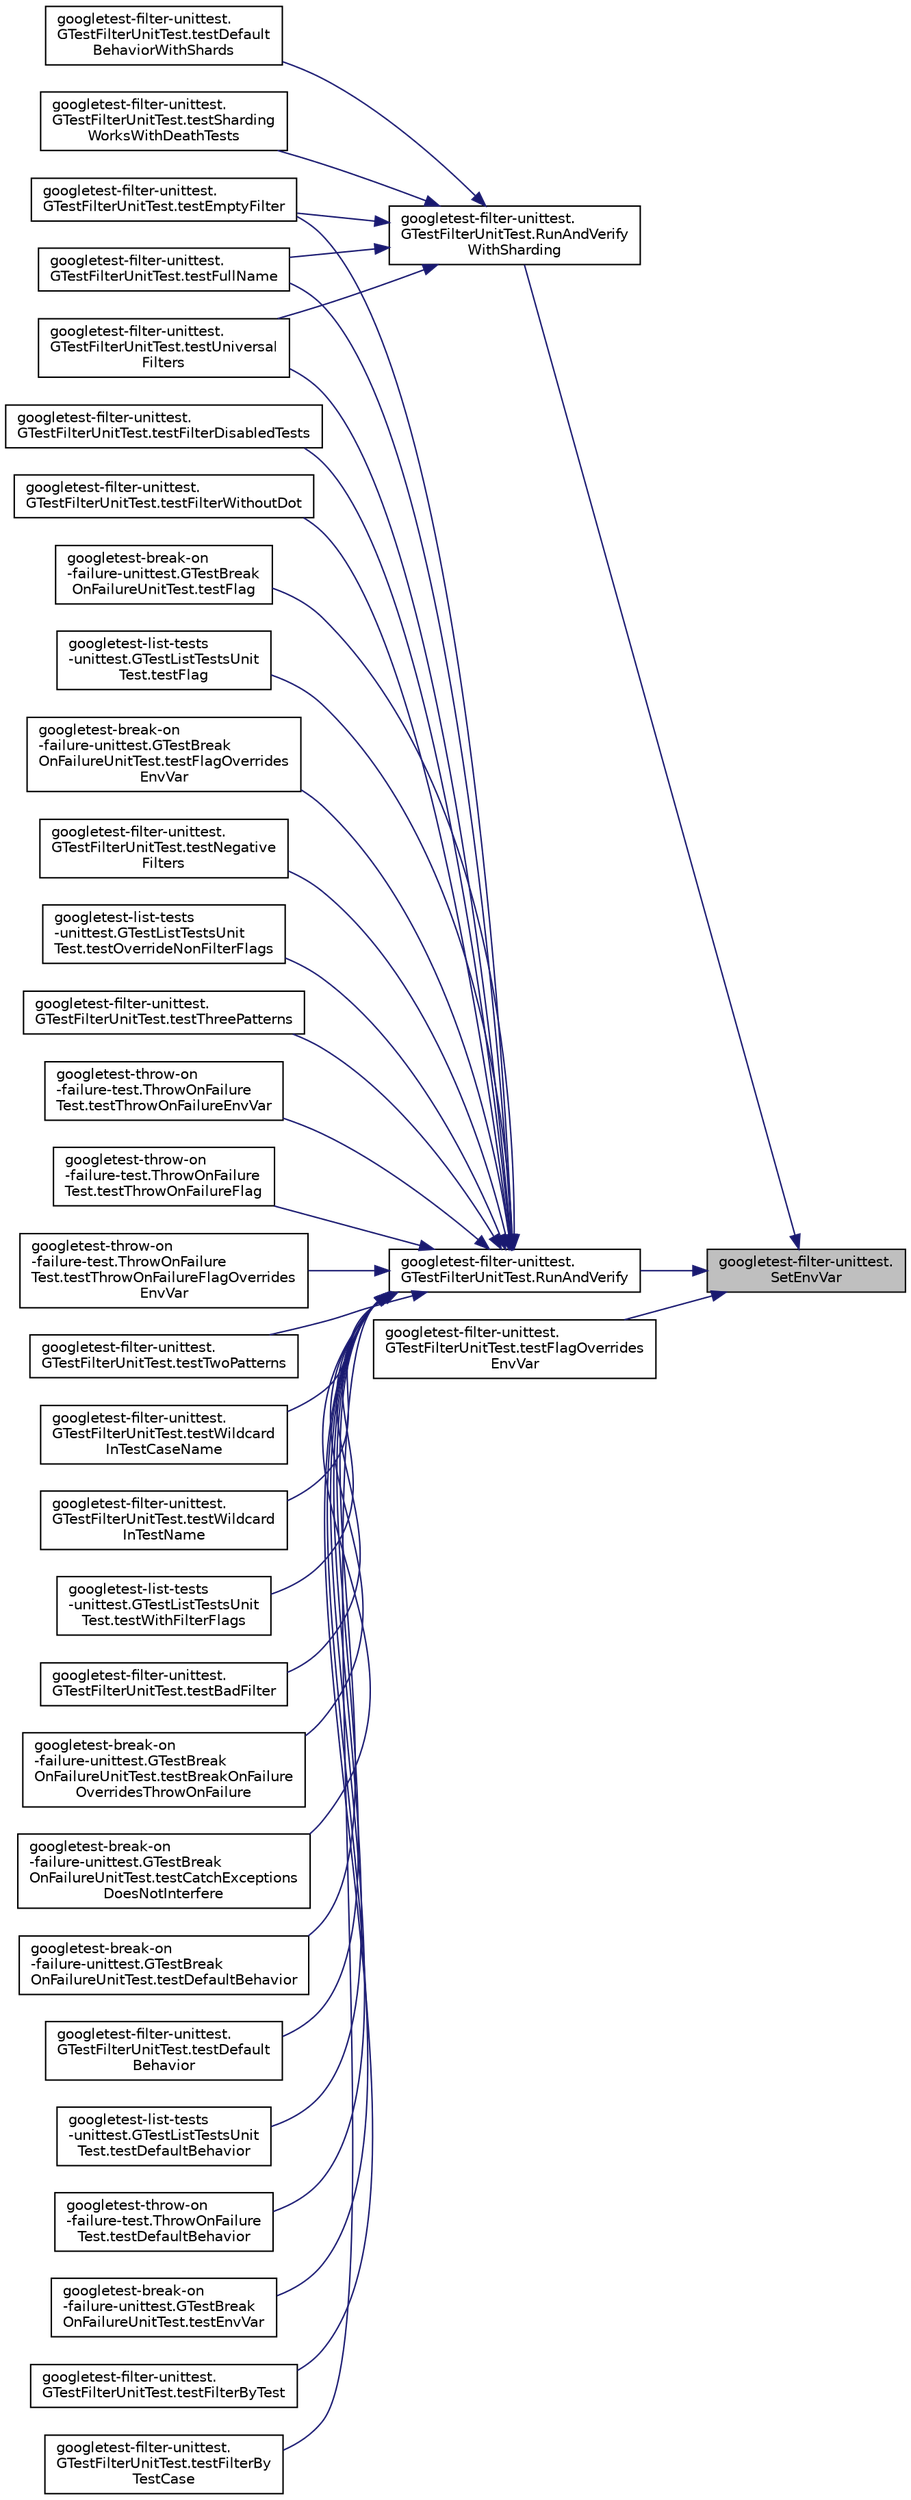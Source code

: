 digraph "googletest-filter-unittest.SetEnvVar"
{
 // LATEX_PDF_SIZE
  bgcolor="transparent";
  edge [fontname="Helvetica",fontsize="10",labelfontname="Helvetica",labelfontsize="10"];
  node [fontname="Helvetica",fontsize="10",shape=record];
  rankdir="RL";
  Node1 [label="googletest-filter-unittest.\lSetEnvVar",height=0.2,width=0.4,color="black", fillcolor="grey75", style="filled", fontcolor="black",tooltip=" "];
  Node1 -> Node2 [dir="back",color="midnightblue",fontsize="10",style="solid",fontname="Helvetica"];
  Node2 [label="googletest-filter-unittest.\lGTestFilterUnitTest.RunAndVerify",height=0.2,width=0.4,color="black",URL="$classgoogletest-filter-unittest_1_1GTestFilterUnitTest.html#af70e720e3178314cb7ffb4268594ef2b",tooltip=" "];
  Node2 -> Node3 [dir="back",color="midnightblue",fontsize="10",style="solid",fontname="Helvetica"];
  Node3 [label="googletest-filter-unittest.\lGTestFilterUnitTest.testBadFilter",height=0.2,width=0.4,color="black",URL="$classgoogletest-filter-unittest_1_1GTestFilterUnitTest.html#a06eb05518484509b13dc139aafd610ce",tooltip=" "];
  Node2 -> Node4 [dir="back",color="midnightblue",fontsize="10",style="solid",fontname="Helvetica"];
  Node4 [label="googletest-break-on\l-failure-unittest.GTestBreak\lOnFailureUnitTest.testBreakOnFailure\lOverridesThrowOnFailure",height=0.2,width=0.4,color="black",URL="$classgoogletest-break-on-failure-unittest_1_1GTestBreakOnFailureUnitTest.html#a75a96ff28298ed6901203f52684331b8",tooltip=" "];
  Node2 -> Node5 [dir="back",color="midnightblue",fontsize="10",style="solid",fontname="Helvetica"];
  Node5 [label="googletest-break-on\l-failure-unittest.GTestBreak\lOnFailureUnitTest.testCatchExceptions\lDoesNotInterfere",height=0.2,width=0.4,color="black",URL="$classgoogletest-break-on-failure-unittest_1_1GTestBreakOnFailureUnitTest.html#afe31b01f820ac3d69465db8c69490c2d",tooltip=" "];
  Node2 -> Node6 [dir="back",color="midnightblue",fontsize="10",style="solid",fontname="Helvetica"];
  Node6 [label="googletest-break-on\l-failure-unittest.GTestBreak\lOnFailureUnitTest.testDefaultBehavior",height=0.2,width=0.4,color="black",URL="$classgoogletest-break-on-failure-unittest_1_1GTestBreakOnFailureUnitTest.html#a68448a786ffe492e830d82ee1a22742e",tooltip=" "];
  Node2 -> Node7 [dir="back",color="midnightblue",fontsize="10",style="solid",fontname="Helvetica"];
  Node7 [label="googletest-filter-unittest.\lGTestFilterUnitTest.testDefault\lBehavior",height=0.2,width=0.4,color="black",URL="$classgoogletest-filter-unittest_1_1GTestFilterUnitTest.html#aeef08240778b82270e432ce3ab1186eb",tooltip=" "];
  Node2 -> Node8 [dir="back",color="midnightblue",fontsize="10",style="solid",fontname="Helvetica"];
  Node8 [label="googletest-list-tests\l-unittest.GTestListTestsUnit\lTest.testDefaultBehavior",height=0.2,width=0.4,color="black",URL="$classgoogletest-list-tests-unittest_1_1GTestListTestsUnitTest.html#aacba8c9eaef1b649ba40ede17218d0f1",tooltip=" "];
  Node2 -> Node9 [dir="back",color="midnightblue",fontsize="10",style="solid",fontname="Helvetica"];
  Node9 [label="googletest-throw-on\l-failure-test.ThrowOnFailure\lTest.testDefaultBehavior",height=0.2,width=0.4,color="black",URL="$classgoogletest-throw-on-failure-test_1_1ThrowOnFailureTest.html#a55494f56e9674d086077e82583e8f823",tooltip=" "];
  Node2 -> Node10 [dir="back",color="midnightblue",fontsize="10",style="solid",fontname="Helvetica"];
  Node10 [label="googletest-filter-unittest.\lGTestFilterUnitTest.testEmptyFilter",height=0.2,width=0.4,color="black",URL="$classgoogletest-filter-unittest_1_1GTestFilterUnitTest.html#aeaa447047f82973a4ef02e20d5cb2d19",tooltip=" "];
  Node2 -> Node11 [dir="back",color="midnightblue",fontsize="10",style="solid",fontname="Helvetica"];
  Node11 [label="googletest-break-on\l-failure-unittest.GTestBreak\lOnFailureUnitTest.testEnvVar",height=0.2,width=0.4,color="black",URL="$classgoogletest-break-on-failure-unittest_1_1GTestBreakOnFailureUnitTest.html#a8981e95089e39d0c06fe0dd02dcb9bb7",tooltip=" "];
  Node2 -> Node12 [dir="back",color="midnightblue",fontsize="10",style="solid",fontname="Helvetica"];
  Node12 [label="googletest-filter-unittest.\lGTestFilterUnitTest.testFilterByTest",height=0.2,width=0.4,color="black",URL="$classgoogletest-filter-unittest_1_1GTestFilterUnitTest.html#a5665345aa2e94412fd65b19bc5077342",tooltip=" "];
  Node2 -> Node13 [dir="back",color="midnightblue",fontsize="10",style="solid",fontname="Helvetica"];
  Node13 [label="googletest-filter-unittest.\lGTestFilterUnitTest.testFilterBy\lTestCase",height=0.2,width=0.4,color="black",URL="$classgoogletest-filter-unittest_1_1GTestFilterUnitTest.html#ac67334a27bf7aaf4d817d41e6bcd4469",tooltip=" "];
  Node2 -> Node14 [dir="back",color="midnightblue",fontsize="10",style="solid",fontname="Helvetica"];
  Node14 [label="googletest-filter-unittest.\lGTestFilterUnitTest.testFilterDisabledTests",height=0.2,width=0.4,color="black",URL="$classgoogletest-filter-unittest_1_1GTestFilterUnitTest.html#ada479753ed1c6007647252922f713ffc",tooltip=" "];
  Node2 -> Node15 [dir="back",color="midnightblue",fontsize="10",style="solid",fontname="Helvetica"];
  Node15 [label="googletest-filter-unittest.\lGTestFilterUnitTest.testFilterWithoutDot",height=0.2,width=0.4,color="black",URL="$classgoogletest-filter-unittest_1_1GTestFilterUnitTest.html#a3a7d87e91ab92004b55affc8a0f76305",tooltip=" "];
  Node2 -> Node16 [dir="back",color="midnightblue",fontsize="10",style="solid",fontname="Helvetica"];
  Node16 [label="googletest-break-on\l-failure-unittest.GTestBreak\lOnFailureUnitTest.testFlag",height=0.2,width=0.4,color="black",URL="$classgoogletest-break-on-failure-unittest_1_1GTestBreakOnFailureUnitTest.html#abb611980cd810b5d79e39c5973858a49",tooltip=" "];
  Node2 -> Node17 [dir="back",color="midnightblue",fontsize="10",style="solid",fontname="Helvetica"];
  Node17 [label="googletest-list-tests\l-unittest.GTestListTestsUnit\lTest.testFlag",height=0.2,width=0.4,color="black",URL="$classgoogletest-list-tests-unittest_1_1GTestListTestsUnitTest.html#a8f5b423963d862456348a8903ccdfade",tooltip=" "];
  Node2 -> Node18 [dir="back",color="midnightblue",fontsize="10",style="solid",fontname="Helvetica"];
  Node18 [label="googletest-break-on\l-failure-unittest.GTestBreak\lOnFailureUnitTest.testFlagOverrides\lEnvVar",height=0.2,width=0.4,color="black",URL="$classgoogletest-break-on-failure-unittest_1_1GTestBreakOnFailureUnitTest.html#ae6586983cbfbe7b25a5c406814148621",tooltip=" "];
  Node2 -> Node19 [dir="back",color="midnightblue",fontsize="10",style="solid",fontname="Helvetica"];
  Node19 [label="googletest-filter-unittest.\lGTestFilterUnitTest.testFullName",height=0.2,width=0.4,color="black",URL="$classgoogletest-filter-unittest_1_1GTestFilterUnitTest.html#a2fb67be78a3c92dcbae64479b220fe0f",tooltip=" "];
  Node2 -> Node20 [dir="back",color="midnightblue",fontsize="10",style="solid",fontname="Helvetica"];
  Node20 [label="googletest-filter-unittest.\lGTestFilterUnitTest.testNegative\lFilters",height=0.2,width=0.4,color="black",URL="$classgoogletest-filter-unittest_1_1GTestFilterUnitTest.html#a8484038c90290d2a4a50a3ab3601436e",tooltip=" "];
  Node2 -> Node21 [dir="back",color="midnightblue",fontsize="10",style="solid",fontname="Helvetica"];
  Node21 [label="googletest-list-tests\l-unittest.GTestListTestsUnit\lTest.testOverrideNonFilterFlags",height=0.2,width=0.4,color="black",URL="$classgoogletest-list-tests-unittest_1_1GTestListTestsUnitTest.html#a961396c3c2b8d22f6491beb5348594aa",tooltip=" "];
  Node2 -> Node22 [dir="back",color="midnightblue",fontsize="10",style="solid",fontname="Helvetica"];
  Node22 [label="googletest-filter-unittest.\lGTestFilterUnitTest.testThreePatterns",height=0.2,width=0.4,color="black",URL="$classgoogletest-filter-unittest_1_1GTestFilterUnitTest.html#aab0836fe1e7c7c6af6b8b94f08475d3b",tooltip=" "];
  Node2 -> Node23 [dir="back",color="midnightblue",fontsize="10",style="solid",fontname="Helvetica"];
  Node23 [label="googletest-throw-on\l-failure-test.ThrowOnFailure\lTest.testThrowOnFailureEnvVar",height=0.2,width=0.4,color="black",URL="$classgoogletest-throw-on-failure-test_1_1ThrowOnFailureTest.html#a8ab58ce03ffb9fa474a6c9282bb13021",tooltip=" "];
  Node2 -> Node24 [dir="back",color="midnightblue",fontsize="10",style="solid",fontname="Helvetica"];
  Node24 [label="googletest-throw-on\l-failure-test.ThrowOnFailure\lTest.testThrowOnFailureFlag",height=0.2,width=0.4,color="black",URL="$classgoogletest-throw-on-failure-test_1_1ThrowOnFailureTest.html#aeded6eb7d9c7e95f4d18768c4a767eaf",tooltip=" "];
  Node2 -> Node25 [dir="back",color="midnightblue",fontsize="10",style="solid",fontname="Helvetica"];
  Node25 [label="googletest-throw-on\l-failure-test.ThrowOnFailure\lTest.testThrowOnFailureFlagOverrides\lEnvVar",height=0.2,width=0.4,color="black",URL="$classgoogletest-throw-on-failure-test_1_1ThrowOnFailureTest.html#a18515553dbfe7b3e6ed6449fa81893c1",tooltip=" "];
  Node2 -> Node26 [dir="back",color="midnightblue",fontsize="10",style="solid",fontname="Helvetica"];
  Node26 [label="googletest-filter-unittest.\lGTestFilterUnitTest.testTwoPatterns",height=0.2,width=0.4,color="black",URL="$classgoogletest-filter-unittest_1_1GTestFilterUnitTest.html#a7b2e7e1424bd6be9cbd15a401017c442",tooltip=" "];
  Node2 -> Node27 [dir="back",color="midnightblue",fontsize="10",style="solid",fontname="Helvetica"];
  Node27 [label="googletest-filter-unittest.\lGTestFilterUnitTest.testUniversal\lFilters",height=0.2,width=0.4,color="black",URL="$classgoogletest-filter-unittest_1_1GTestFilterUnitTest.html#a6b3267ec5eb1a4d335d2f969d28329dd",tooltip=" "];
  Node2 -> Node28 [dir="back",color="midnightblue",fontsize="10",style="solid",fontname="Helvetica"];
  Node28 [label="googletest-filter-unittest.\lGTestFilterUnitTest.testWildcard\lInTestCaseName",height=0.2,width=0.4,color="black",URL="$classgoogletest-filter-unittest_1_1GTestFilterUnitTest.html#a6bc13581aeb86a199706fd2592b5b5e5",tooltip=" "];
  Node2 -> Node29 [dir="back",color="midnightblue",fontsize="10",style="solid",fontname="Helvetica"];
  Node29 [label="googletest-filter-unittest.\lGTestFilterUnitTest.testWildcard\lInTestName",height=0.2,width=0.4,color="black",URL="$classgoogletest-filter-unittest_1_1GTestFilterUnitTest.html#a57c51a39e4e5578dc6e0a0dd47c2875c",tooltip=" "];
  Node2 -> Node30 [dir="back",color="midnightblue",fontsize="10",style="solid",fontname="Helvetica"];
  Node30 [label="googletest-list-tests\l-unittest.GTestListTestsUnit\lTest.testWithFilterFlags",height=0.2,width=0.4,color="black",URL="$classgoogletest-list-tests-unittest_1_1GTestListTestsUnitTest.html#adb60d2295fee8ed4af2a5ee1a32e5778",tooltip=" "];
  Node1 -> Node31 [dir="back",color="midnightblue",fontsize="10",style="solid",fontname="Helvetica"];
  Node31 [label="googletest-filter-unittest.\lGTestFilterUnitTest.RunAndVerify\lWithSharding",height=0.2,width=0.4,color="black",URL="$classgoogletest-filter-unittest_1_1GTestFilterUnitTest.html#a9facb1098281a67776081c772fdd78d5",tooltip=" "];
  Node31 -> Node32 [dir="back",color="midnightblue",fontsize="10",style="solid",fontname="Helvetica"];
  Node32 [label="googletest-filter-unittest.\lGTestFilterUnitTest.testDefault\lBehaviorWithShards",height=0.2,width=0.4,color="black",URL="$classgoogletest-filter-unittest_1_1GTestFilterUnitTest.html#a5bde3274cf0a76dc6914a4781d8b6429",tooltip=" "];
  Node31 -> Node10 [dir="back",color="midnightblue",fontsize="10",style="solid",fontname="Helvetica"];
  Node31 -> Node19 [dir="back",color="midnightblue",fontsize="10",style="solid",fontname="Helvetica"];
  Node31 -> Node33 [dir="back",color="midnightblue",fontsize="10",style="solid",fontname="Helvetica"];
  Node33 [label="googletest-filter-unittest.\lGTestFilterUnitTest.testSharding\lWorksWithDeathTests",height=0.2,width=0.4,color="black",URL="$classgoogletest-filter-unittest_1_1GTestFilterUnitTest.html#a8998f6f4842fa2cbde0428fa0c4ba437",tooltip=" "];
  Node31 -> Node27 [dir="back",color="midnightblue",fontsize="10",style="solid",fontname="Helvetica"];
  Node1 -> Node34 [dir="back",color="midnightblue",fontsize="10",style="solid",fontname="Helvetica"];
  Node34 [label="googletest-filter-unittest.\lGTestFilterUnitTest.testFlagOverrides\lEnvVar",height=0.2,width=0.4,color="black",URL="$classgoogletest-filter-unittest_1_1GTestFilterUnitTest.html#a3cfc062fbcc396bfaa94184e10e3ae39",tooltip=" "];
}
